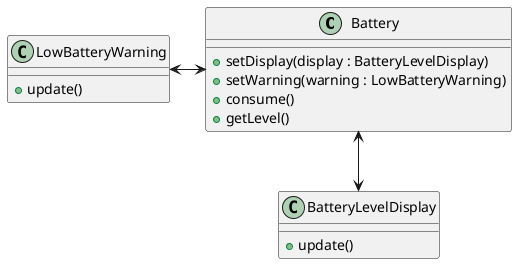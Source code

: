 @startuml

class Battery {
+ setDisplay(display : BatteryLevelDisplay)
+ setWarning(warning : LowBatteryWarning)
+ consume()
+ getLevel()
}

class BatteryLevelDisplay {
+ update()
}

class LowBatteryWarning {
+ update()
}

Battery <--> BatteryLevelDisplay

LowBatteryWarning <-> Battery

@enduml
